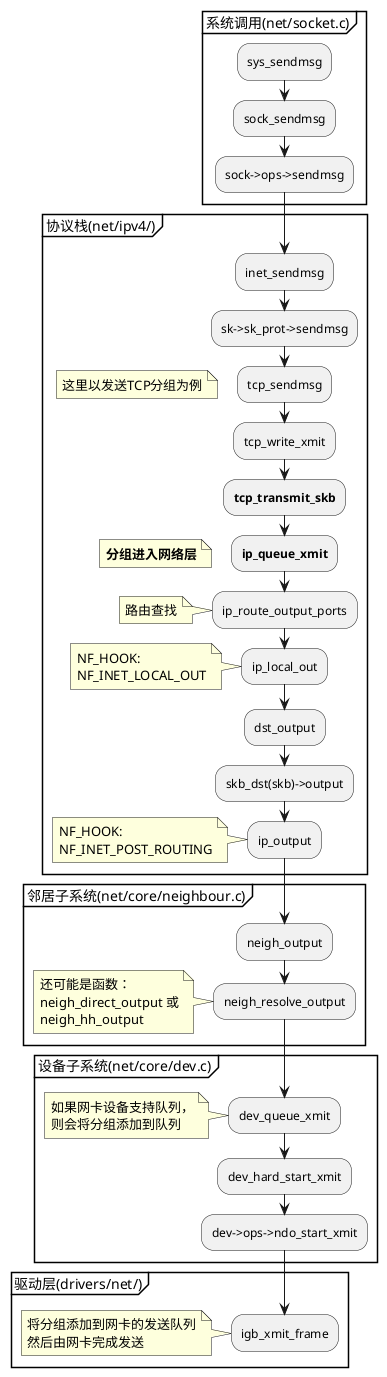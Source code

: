 @startuml 分组发送流程

partition 系统调用(net/socket.c) {
    :sys_sendmsg;
    :sock_sendmsg;
    :sock->ops->sendmsg;
}

partition 协议栈(net/ipv4/) {
    :inet_sendmsg;
    :sk->sk_prot->sendmsg;
    :tcp_sendmsg;
    floating note left: 这里以发送TCP分组为例
    :tcp_write_xmit;
    :**tcp_transmit_skb**;
    :**ip_queue_xmit**;
    floating note left: **分组进入网络层**
    :ip_route_output_ports;
    note left: 路由查找
    :ip_local_out;
    note left
    NF_HOOK:
    NF_INET_LOCAL_OUT
    end note
    :dst_output;
    :skb_dst(skb)->output;
    :ip_output;
    note left
    NF_HOOK:
    NF_INET_POST_ROUTING
    end note
}

partition 邻居子系统(net/core/neighbour.c) {
    :neigh_output;
    :neigh_resolve_output;
    note left
    还可能是函数：
    neigh_direct_output 或
    neigh_hh_output
    end note
}

partition 设备子系统(net/core/dev.c) {
    :dev_queue_xmit;
    note left
    如果网卡设备支持队列，
    则会将分组添加到队列
    end note
    :dev_hard_start_xmit;
    :dev->ops->ndo_start_xmit;
}

partition 驱动层(drivers/net/) {
    :igb_xmit_frame;
    note left
    将分组添加到网卡的发送队列
    然后由网卡完成发送
    end note
}

@enduml
